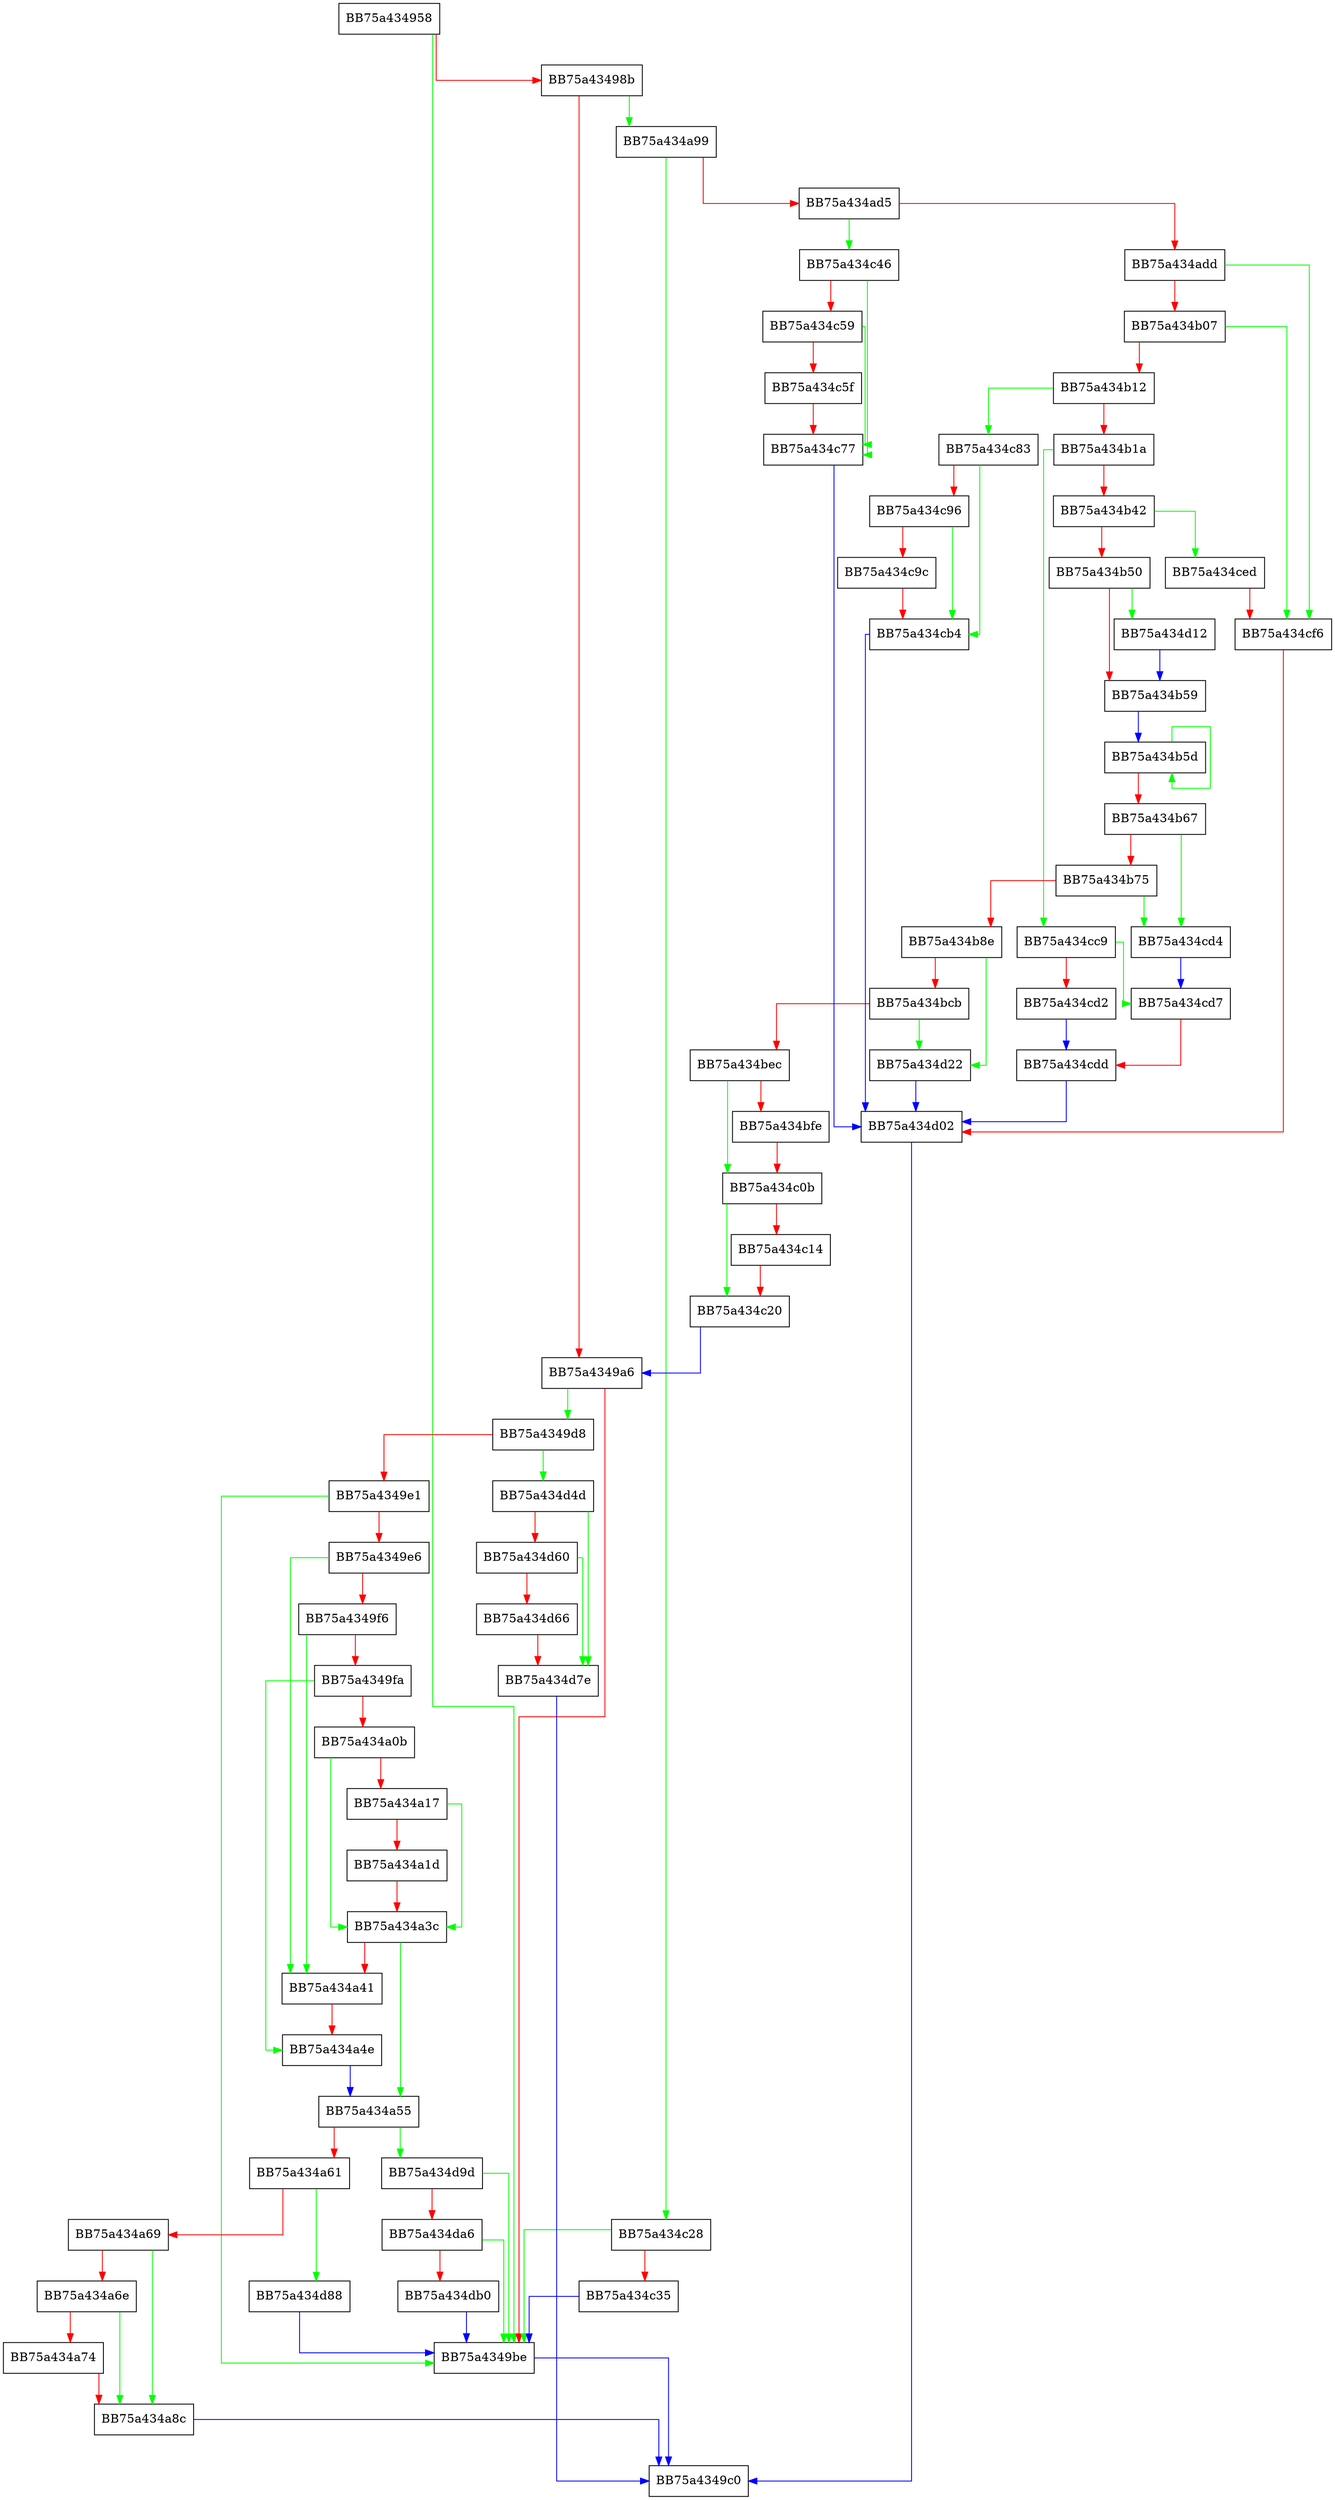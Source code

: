 digraph LoadClassesHive {
  node [shape="box"];
  graph [splines=ortho];
  BB75a434958 -> BB75a4349be [color="green"];
  BB75a434958 -> BB75a43498b [color="red"];
  BB75a43498b -> BB75a434a99 [color="green"];
  BB75a43498b -> BB75a4349a6 [color="red"];
  BB75a4349a6 -> BB75a4349d8 [color="green"];
  BB75a4349a6 -> BB75a4349be [color="red"];
  BB75a4349be -> BB75a4349c0 [color="blue"];
  BB75a4349d8 -> BB75a434d4d [color="green"];
  BB75a4349d8 -> BB75a4349e1 [color="red"];
  BB75a4349e1 -> BB75a4349be [color="green"];
  BB75a4349e1 -> BB75a4349e6 [color="red"];
  BB75a4349e6 -> BB75a434a41 [color="green"];
  BB75a4349e6 -> BB75a4349f6 [color="red"];
  BB75a4349f6 -> BB75a434a41 [color="green"];
  BB75a4349f6 -> BB75a4349fa [color="red"];
  BB75a4349fa -> BB75a434a4e [color="green"];
  BB75a4349fa -> BB75a434a0b [color="red"];
  BB75a434a0b -> BB75a434a3c [color="green"];
  BB75a434a0b -> BB75a434a17 [color="red"];
  BB75a434a17 -> BB75a434a3c [color="green"];
  BB75a434a17 -> BB75a434a1d [color="red"];
  BB75a434a1d -> BB75a434a3c [color="red"];
  BB75a434a3c -> BB75a434a55 [color="green"];
  BB75a434a3c -> BB75a434a41 [color="red"];
  BB75a434a41 -> BB75a434a4e [color="red"];
  BB75a434a4e -> BB75a434a55 [color="blue"];
  BB75a434a55 -> BB75a434d9d [color="green"];
  BB75a434a55 -> BB75a434a61 [color="red"];
  BB75a434a61 -> BB75a434d88 [color="green"];
  BB75a434a61 -> BB75a434a69 [color="red"];
  BB75a434a69 -> BB75a434a8c [color="green"];
  BB75a434a69 -> BB75a434a6e [color="red"];
  BB75a434a6e -> BB75a434a8c [color="green"];
  BB75a434a6e -> BB75a434a74 [color="red"];
  BB75a434a74 -> BB75a434a8c [color="red"];
  BB75a434a8c -> BB75a4349c0 [color="blue"];
  BB75a434a99 -> BB75a434c28 [color="green"];
  BB75a434a99 -> BB75a434ad5 [color="red"];
  BB75a434ad5 -> BB75a434c46 [color="green"];
  BB75a434ad5 -> BB75a434add [color="red"];
  BB75a434add -> BB75a434cf6 [color="green"];
  BB75a434add -> BB75a434b07 [color="red"];
  BB75a434b07 -> BB75a434cf6 [color="green"];
  BB75a434b07 -> BB75a434b12 [color="red"];
  BB75a434b12 -> BB75a434c83 [color="green"];
  BB75a434b12 -> BB75a434b1a [color="red"];
  BB75a434b1a -> BB75a434cc9 [color="green"];
  BB75a434b1a -> BB75a434b42 [color="red"];
  BB75a434b42 -> BB75a434ced [color="green"];
  BB75a434b42 -> BB75a434b50 [color="red"];
  BB75a434b50 -> BB75a434d12 [color="green"];
  BB75a434b50 -> BB75a434b59 [color="red"];
  BB75a434b59 -> BB75a434b5d [color="blue"];
  BB75a434b5d -> BB75a434b5d [color="green"];
  BB75a434b5d -> BB75a434b67 [color="red"];
  BB75a434b67 -> BB75a434cd4 [color="green"];
  BB75a434b67 -> BB75a434b75 [color="red"];
  BB75a434b75 -> BB75a434cd4 [color="green"];
  BB75a434b75 -> BB75a434b8e [color="red"];
  BB75a434b8e -> BB75a434d22 [color="green"];
  BB75a434b8e -> BB75a434bcb [color="red"];
  BB75a434bcb -> BB75a434d22 [color="green"];
  BB75a434bcb -> BB75a434bec [color="red"];
  BB75a434bec -> BB75a434c0b [color="green"];
  BB75a434bec -> BB75a434bfe [color="red"];
  BB75a434bfe -> BB75a434c0b [color="red"];
  BB75a434c0b -> BB75a434c20 [color="green"];
  BB75a434c0b -> BB75a434c14 [color="red"];
  BB75a434c14 -> BB75a434c20 [color="red"];
  BB75a434c20 -> BB75a4349a6 [color="blue"];
  BB75a434c28 -> BB75a4349be [color="green"];
  BB75a434c28 -> BB75a434c35 [color="red"];
  BB75a434c35 -> BB75a4349be [color="blue"];
  BB75a434c46 -> BB75a434c77 [color="green"];
  BB75a434c46 -> BB75a434c59 [color="red"];
  BB75a434c59 -> BB75a434c77 [color="green"];
  BB75a434c59 -> BB75a434c5f [color="red"];
  BB75a434c5f -> BB75a434c77 [color="red"];
  BB75a434c77 -> BB75a434d02 [color="blue"];
  BB75a434c83 -> BB75a434cb4 [color="green"];
  BB75a434c83 -> BB75a434c96 [color="red"];
  BB75a434c96 -> BB75a434cb4 [color="green"];
  BB75a434c96 -> BB75a434c9c [color="red"];
  BB75a434c9c -> BB75a434cb4 [color="red"];
  BB75a434cb4 -> BB75a434d02 [color="blue"];
  BB75a434cc9 -> BB75a434cd7 [color="green"];
  BB75a434cc9 -> BB75a434cd2 [color="red"];
  BB75a434cd2 -> BB75a434cdd [color="blue"];
  BB75a434cd4 -> BB75a434cd7 [color="blue"];
  BB75a434cd7 -> BB75a434cdd [color="red"];
  BB75a434cdd -> BB75a434d02 [color="blue"];
  BB75a434ced -> BB75a434cf6 [color="red"];
  BB75a434cf6 -> BB75a434d02 [color="red"];
  BB75a434d02 -> BB75a4349c0 [color="blue"];
  BB75a434d12 -> BB75a434b59 [color="blue"];
  BB75a434d22 -> BB75a434d02 [color="blue"];
  BB75a434d4d -> BB75a434d7e [color="green"];
  BB75a434d4d -> BB75a434d60 [color="red"];
  BB75a434d60 -> BB75a434d7e [color="green"];
  BB75a434d60 -> BB75a434d66 [color="red"];
  BB75a434d66 -> BB75a434d7e [color="red"];
  BB75a434d7e -> BB75a4349c0 [color="blue"];
  BB75a434d88 -> BB75a4349be [color="blue"];
  BB75a434d9d -> BB75a4349be [color="green"];
  BB75a434d9d -> BB75a434da6 [color="red"];
  BB75a434da6 -> BB75a4349be [color="green"];
  BB75a434da6 -> BB75a434db0 [color="red"];
  BB75a434db0 -> BB75a4349be [color="blue"];
}